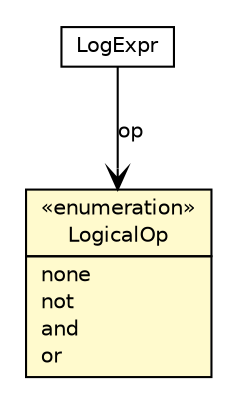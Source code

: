#!/usr/local/bin/dot
#
# Class diagram 
# Generated by UMLGraph version R5_6_6-1-g9240c4 (http://www.umlgraph.org/)
#

digraph G {
	edge [fontname="Helvetica",fontsize=10,labelfontname="Helvetica",labelfontsize=10];
	node [fontname="Helvetica",fontsize=10,shape=plaintext];
	nodesep=0.25;
	ranksep=0.5;
	// jason.asSyntax.LogExpr
	c30939 [label=<<table title="jason.asSyntax.LogExpr" border="0" cellborder="1" cellspacing="0" cellpadding="2" port="p" href="./LogExpr.html">
		<tr><td><table border="0" cellspacing="0" cellpadding="1">
<tr><td align="center" balign="center"> LogExpr </td></tr>
		</table></td></tr>
		</table>>, URL="./LogExpr.html", fontname="Helvetica", fontcolor="black", fontsize=10.0];
	// jason.asSyntax.LogExpr.LogicalOp
	c30940 [label=<<table title="jason.asSyntax.LogExpr.LogicalOp" border="0" cellborder="1" cellspacing="0" cellpadding="2" port="p" bgcolor="lemonChiffon" href="./LogExpr.LogicalOp.html">
		<tr><td><table border="0" cellspacing="0" cellpadding="1">
<tr><td align="center" balign="center"> &#171;enumeration&#187; </td></tr>
<tr><td align="center" balign="center"> LogicalOp </td></tr>
		</table></td></tr>
		<tr><td><table border="0" cellspacing="0" cellpadding="1">
<tr><td align="left" balign="left"> none </td></tr>
<tr><td align="left" balign="left"> not </td></tr>
<tr><td align="left" balign="left"> and </td></tr>
<tr><td align="left" balign="left"> or </td></tr>
		</table></td></tr>
		</table>>, URL="./LogExpr.LogicalOp.html", fontname="Helvetica", fontcolor="black", fontsize=10.0];
	// jason.asSyntax.LogExpr NAVASSOC jason.asSyntax.LogExpr.LogicalOp
	c30939:p -> c30940:p [taillabel="", label="op", headlabel="", fontname="Helvetica", fontcolor="black", fontsize=10.0, color="black", arrowhead=open];
}


